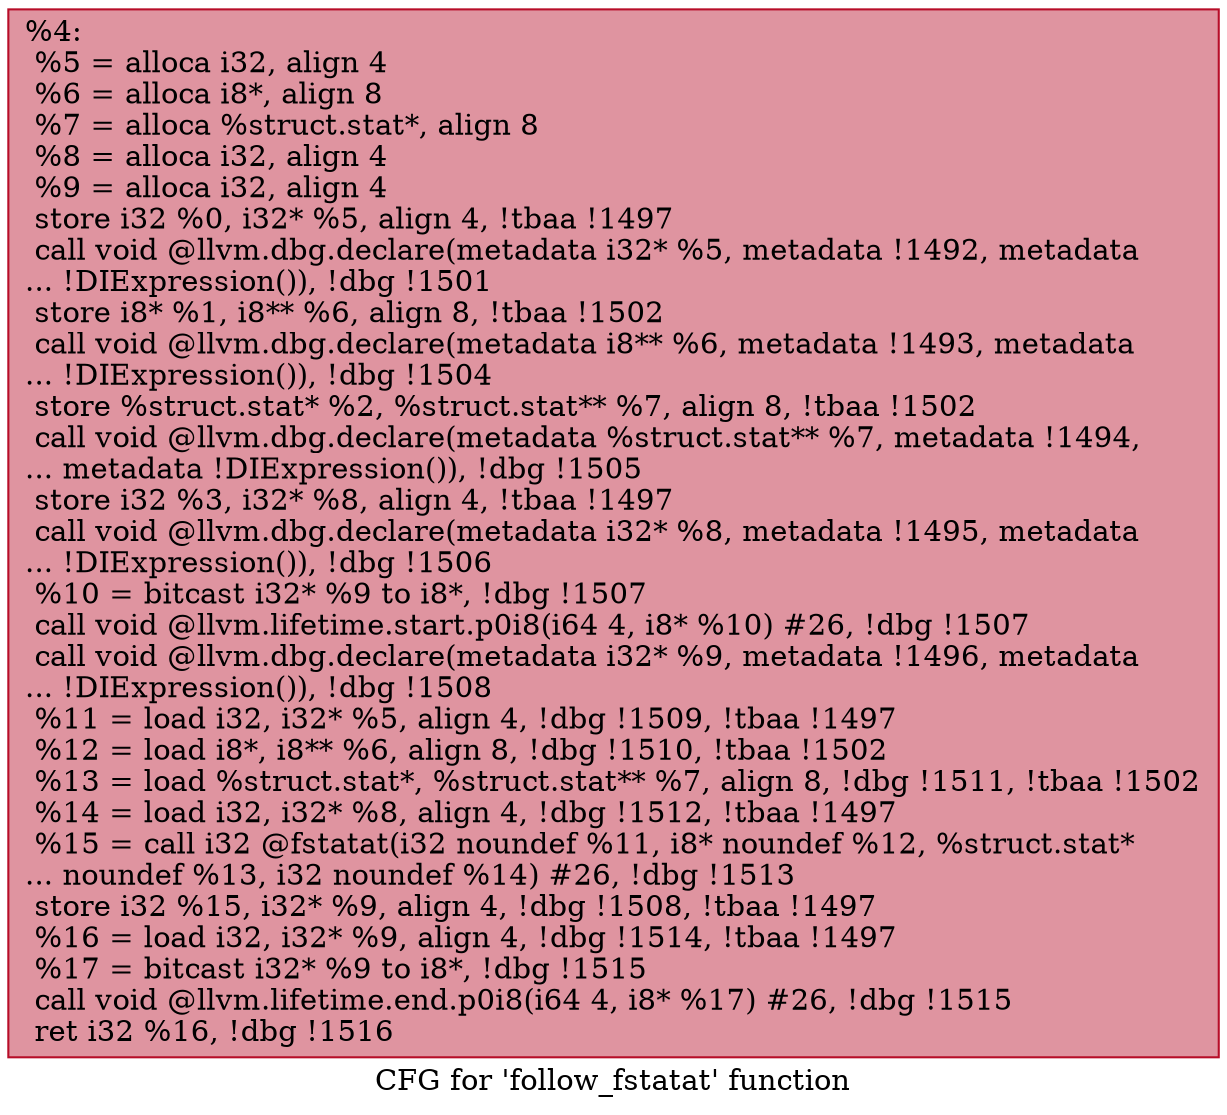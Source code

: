 digraph "CFG for 'follow_fstatat' function" {
	label="CFG for 'follow_fstatat' function";

	Node0xccb660 [shape=record,color="#b70d28ff", style=filled, fillcolor="#b70d2870",label="{%4:\l  %5 = alloca i32, align 4\l  %6 = alloca i8*, align 8\l  %7 = alloca %struct.stat*, align 8\l  %8 = alloca i32, align 4\l  %9 = alloca i32, align 4\l  store i32 %0, i32* %5, align 4, !tbaa !1497\l  call void @llvm.dbg.declare(metadata i32* %5, metadata !1492, metadata\l... !DIExpression()), !dbg !1501\l  store i8* %1, i8** %6, align 8, !tbaa !1502\l  call void @llvm.dbg.declare(metadata i8** %6, metadata !1493, metadata\l... !DIExpression()), !dbg !1504\l  store %struct.stat* %2, %struct.stat** %7, align 8, !tbaa !1502\l  call void @llvm.dbg.declare(metadata %struct.stat** %7, metadata !1494,\l... metadata !DIExpression()), !dbg !1505\l  store i32 %3, i32* %8, align 4, !tbaa !1497\l  call void @llvm.dbg.declare(metadata i32* %8, metadata !1495, metadata\l... !DIExpression()), !dbg !1506\l  %10 = bitcast i32* %9 to i8*, !dbg !1507\l  call void @llvm.lifetime.start.p0i8(i64 4, i8* %10) #26, !dbg !1507\l  call void @llvm.dbg.declare(metadata i32* %9, metadata !1496, metadata\l... !DIExpression()), !dbg !1508\l  %11 = load i32, i32* %5, align 4, !dbg !1509, !tbaa !1497\l  %12 = load i8*, i8** %6, align 8, !dbg !1510, !tbaa !1502\l  %13 = load %struct.stat*, %struct.stat** %7, align 8, !dbg !1511, !tbaa !1502\l  %14 = load i32, i32* %8, align 4, !dbg !1512, !tbaa !1497\l  %15 = call i32 @fstatat(i32 noundef %11, i8* noundef %12, %struct.stat*\l... noundef %13, i32 noundef %14) #26, !dbg !1513\l  store i32 %15, i32* %9, align 4, !dbg !1508, !tbaa !1497\l  %16 = load i32, i32* %9, align 4, !dbg !1514, !tbaa !1497\l  %17 = bitcast i32* %9 to i8*, !dbg !1515\l  call void @llvm.lifetime.end.p0i8(i64 4, i8* %17) #26, !dbg !1515\l  ret i32 %16, !dbg !1516\l}"];
}
